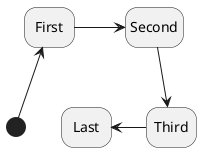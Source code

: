 Arrow direction:

@startuml
hide empty description

[*] -up-> First
First -right-> Second
Second --> Third
Third -left-> Last

@enduml
